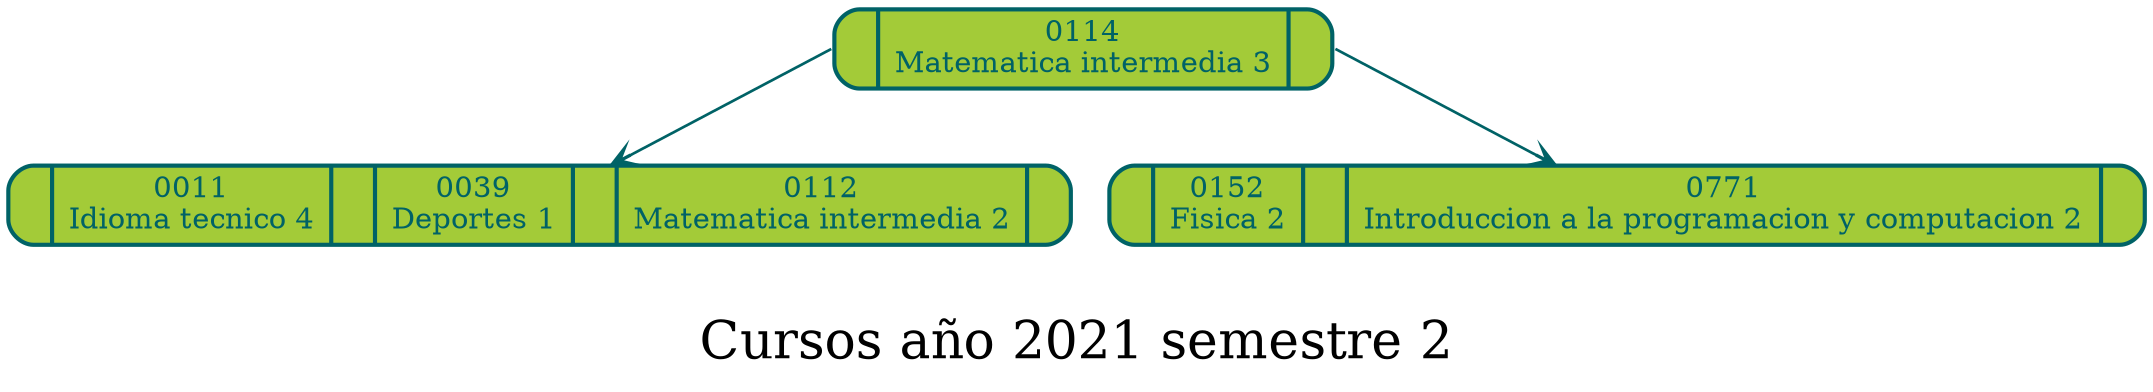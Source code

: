  
        digraph BTree
        {
        label="\nCursos año 2021 semestre 2" fontsize=25;
        rankdir=TB;
        node[color=" #006266",style="filled, rounded", fillcolor=" #A3CB38", shape=record penwidth=2, fontcolor=" #006266"];
        edge[color=" #006266" penwidth=1.3 arrowhead=vee];
        splines=false;
        
		Nodo0114[label="<f0> | <f1>0114\nMatematica intermedia 3 | <f2>  ", group=0];
		Nodo0011[label="<f0> | <f1>0011\nIdioma tecnico 4 | <f2>  | <f3>0039\nDeportes 1 | <f4>  | <f5>0112\nMatematica intermedia 2 | <f6>  ", group=0];
		Nodo0152[label="<f0> | <f1>0152\nFisica 2 | <f2>  | <f3>0771\nIntroduccion a la programacion y computacion 2 | <f4>  ", group=0];
		Nodo0114:f0->Nodo0011
		Nodo0114:f2->Nodo0152
	}